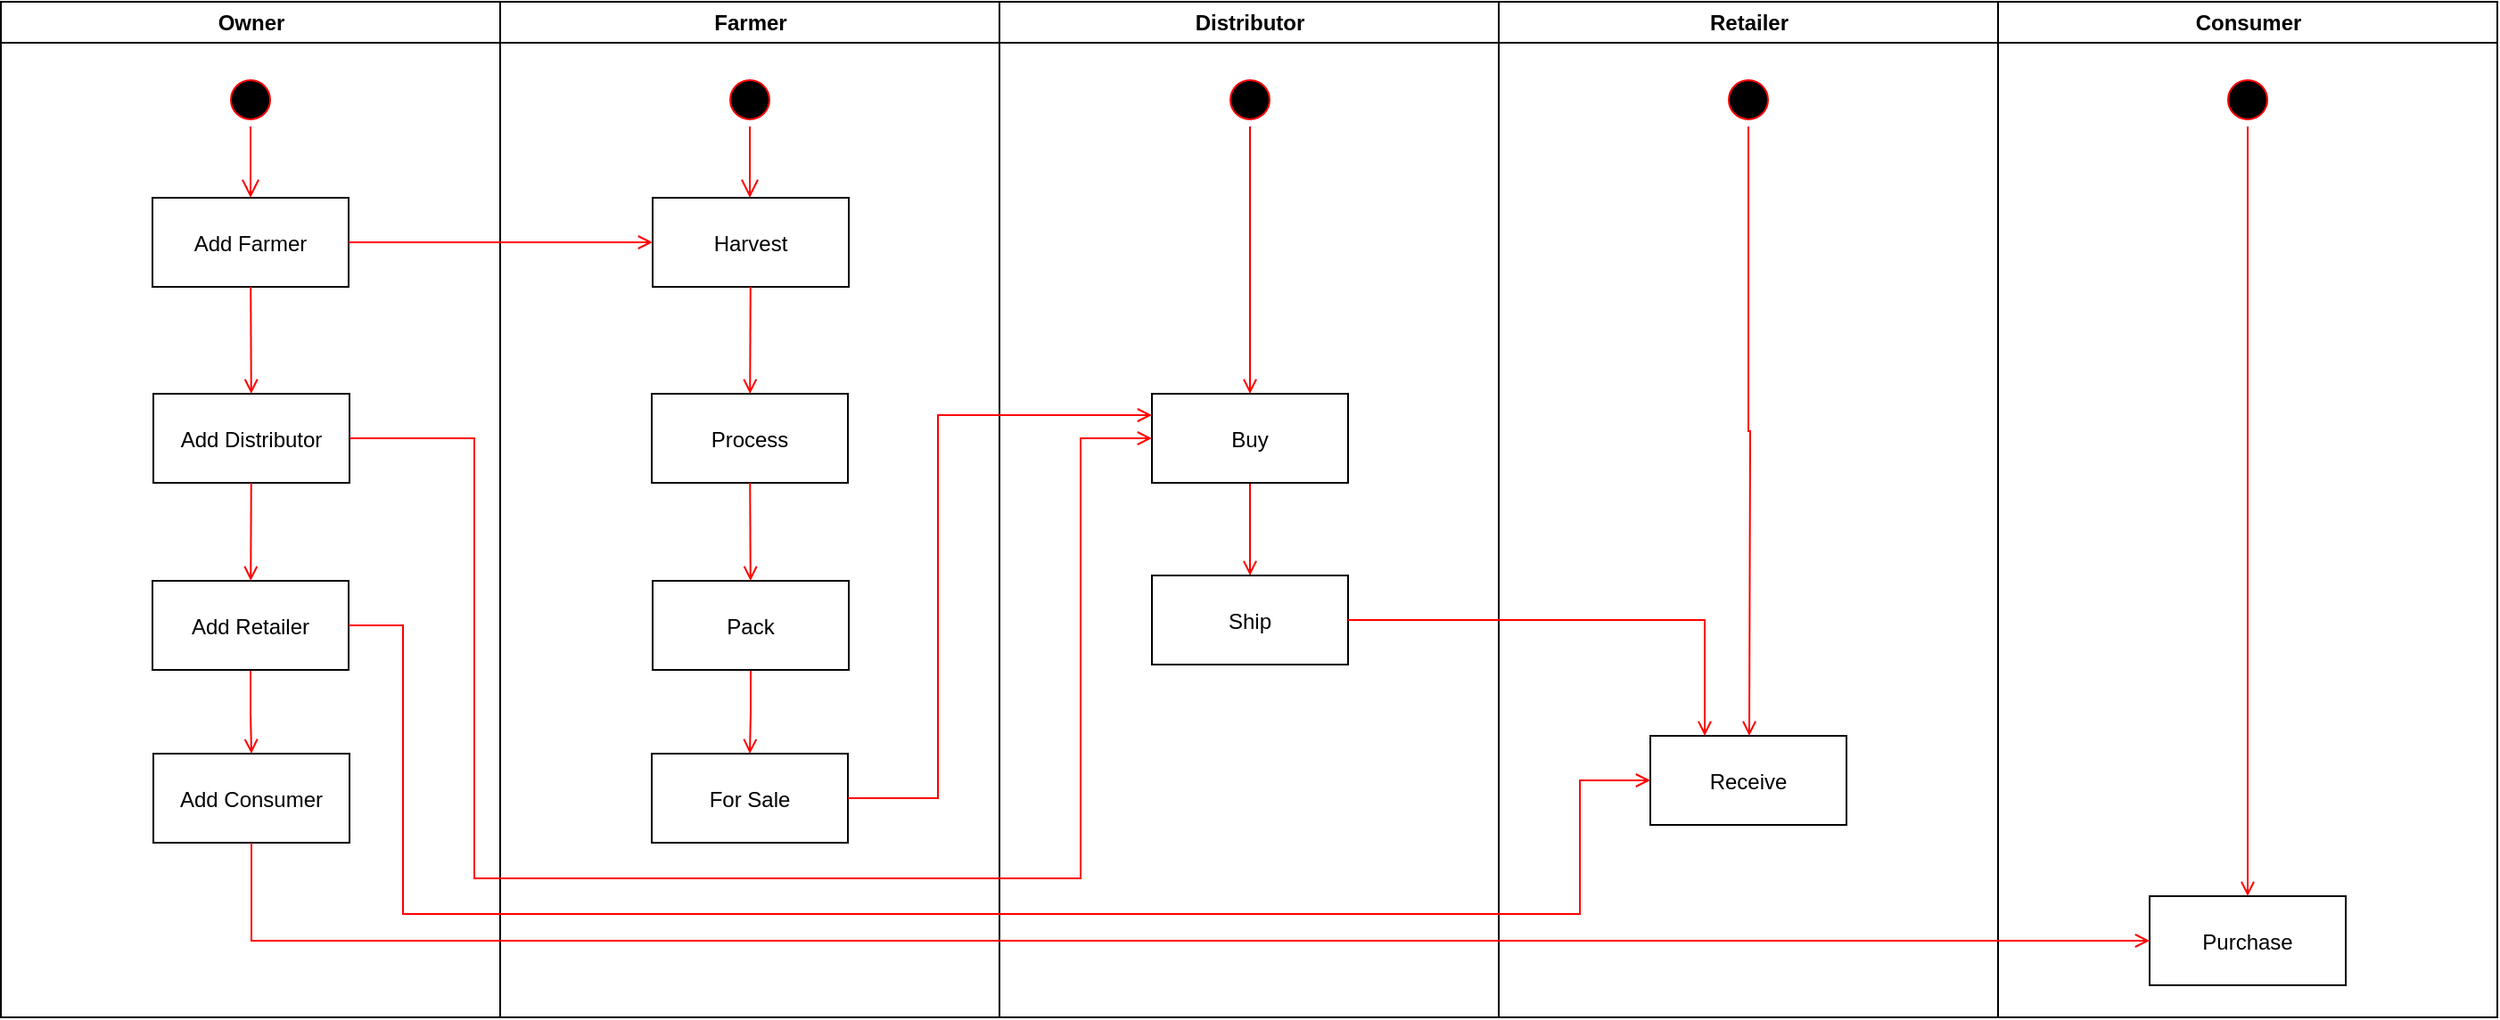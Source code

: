 <mxfile version="13.0.3" type="device"><diagram name="Page-1" id="e7e014a7-5840-1c2e-5031-d8a46d1fe8dd"><mxGraphModel dx="2866" dy="977" grid="1" gridSize="10" guides="1" tooltips="1" connect="1" arrows="1" fold="1" page="1" pageScale="1" pageWidth="1169" pageHeight="826" background="#ffffff" math="0" shadow="0"><root><mxCell id="0"/><mxCell id="1" parent="0"/><mxCell id="2" value="Farmer" style="swimlane;whiteSpace=wrap;startSize=23;" parent="1" vertex="1"><mxGeometry x="164.5" y="128" width="280" height="570" as="geometry"><mxRectangle x="164.5" y="128" width="80" height="23" as="alternateBounds"/></mxGeometry></mxCell><mxCell id="5" value="" style="ellipse;shape=startState;fillColor=#000000;strokeColor=#ff0000;" parent="2" vertex="1"><mxGeometry x="125" y="40" width="30" height="30" as="geometry"/></mxCell><mxCell id="6" value="" style="edgeStyle=elbowEdgeStyle;elbow=horizontal;verticalAlign=bottom;endArrow=open;endSize=8;strokeColor=#FF0000;endFill=1;rounded=0" parent="2" source="5" target="7" edge="1"><mxGeometry x="100" y="40" as="geometry"><mxPoint x="115" y="110" as="targetPoint"/></mxGeometry></mxCell><mxCell id="7" value="Harvest" style="" parent="2" vertex="1"><mxGeometry x="85.5" y="110" width="110" height="50" as="geometry"/></mxCell><mxCell id="8" value="Process" style="" parent="2" vertex="1"><mxGeometry x="85" y="220" width="110" height="50" as="geometry"/></mxCell><mxCell id="9" value="" style="endArrow=open;strokeColor=#FF0000;endFill=1;rounded=0" parent="2" source="7" target="8" edge="1"><mxGeometry relative="1" as="geometry"/></mxCell><mxCell id="TSFPwFGV8QO1oBjq1JG_-60" style="edgeStyle=orthogonalEdgeStyle;rounded=0;orthogonalLoop=1;jettySize=auto;html=1;exitX=0.5;exitY=1;exitDx=0;exitDy=0;entryX=0.5;entryY=0;entryDx=0;entryDy=0;endArrow=open;endFill=0;strokeColor=#FF0000;" parent="2" source="10" target="TSFPwFGV8QO1oBjq1JG_-59" edge="1"><mxGeometry relative="1" as="geometry"/></mxCell><mxCell id="10" value="Pack" style="" parent="2" vertex="1"><mxGeometry x="85.5" y="325" width="110" height="50" as="geometry"/></mxCell><mxCell id="11" value="" style="endArrow=open;strokeColor=#FF0000;endFill=1;rounded=0" parent="2" source="8" target="10" edge="1"><mxGeometry relative="1" as="geometry"/></mxCell><mxCell id="TSFPwFGV8QO1oBjq1JG_-59" value="For Sale" style="" parent="2" vertex="1"><mxGeometry x="85" y="422" width="110" height="50" as="geometry"/></mxCell><mxCell id="3" value="Distributor" style="swimlane;whiteSpace=wrap" parent="1" vertex="1"><mxGeometry x="444.5" y="128" width="280" height="570" as="geometry"/></mxCell><mxCell id="TSFPwFGV8QO1oBjq1JG_-72" style="edgeStyle=orthogonalEdgeStyle;rounded=0;orthogonalLoop=1;jettySize=auto;html=1;exitX=0.5;exitY=1;exitDx=0;exitDy=0;entryX=0.5;entryY=0;entryDx=0;entryDy=0;endArrow=open;endFill=0;strokeColor=#FF0000;" parent="3" source="13" target="TSFPwFGV8QO1oBjq1JG_-62" edge="1"><mxGeometry relative="1" as="geometry"/></mxCell><mxCell id="13" value="" style="ellipse;shape=startState;fillColor=#000000;strokeColor=#ff0000;" parent="3" vertex="1"><mxGeometry x="125.5" y="40" width="30" height="30" as="geometry"/></mxCell><mxCell id="TSFPwFGV8QO1oBjq1JG_-73" style="edgeStyle=orthogonalEdgeStyle;rounded=0;orthogonalLoop=1;jettySize=auto;html=1;exitX=0.5;exitY=1;exitDx=0;exitDy=0;entryX=0.5;entryY=0;entryDx=0;entryDy=0;endArrow=open;endFill=0;strokeColor=#FF0000;" parent="3" source="TSFPwFGV8QO1oBjq1JG_-62" target="TSFPwFGV8QO1oBjq1JG_-63" edge="1"><mxGeometry relative="1" as="geometry"/></mxCell><mxCell id="TSFPwFGV8QO1oBjq1JG_-62" value="Buy" style="" parent="3" vertex="1"><mxGeometry x="85.5" y="220" width="110" height="50" as="geometry"/></mxCell><mxCell id="TSFPwFGV8QO1oBjq1JG_-63" value="Ship" style="" parent="3" vertex="1"><mxGeometry x="85.5" y="322" width="110" height="50" as="geometry"/></mxCell><mxCell id="4" value="Retailer" style="swimlane;whiteSpace=wrap" parent="1" vertex="1"><mxGeometry x="724.5" y="128" width="280" height="570" as="geometry"/></mxCell><mxCell id="TSFPwFGV8QO1oBjq1JG_-65" value="Receive" style="" parent="4" vertex="1"><mxGeometry x="85" y="412" width="110" height="50" as="geometry"/></mxCell><mxCell id="TSFPwFGV8QO1oBjq1JG_-67" value="" style="ellipse;shape=startState;fillColor=#000000;strokeColor=#ff0000;" parent="4" vertex="1"><mxGeometry x="125" y="40" width="30" height="30" as="geometry"/></mxCell><mxCell id="TSFPwFGV8QO1oBjq1JG_-41" value="Consumer" style="swimlane;whiteSpace=wrap" parent="1" vertex="1"><mxGeometry x="1004.5" y="128" width="280" height="570" as="geometry"/></mxCell><mxCell id="TSFPwFGV8QO1oBjq1JG_-66" value="Purchase" style="" parent="TSFPwFGV8QO1oBjq1JG_-41" vertex="1"><mxGeometry x="85" y="502" width="110" height="50" as="geometry"/></mxCell><mxCell id="CcD1-ZmdXGulEzJW_R_1-18" style="edgeStyle=orthogonalEdgeStyle;rounded=0;orthogonalLoop=1;jettySize=auto;html=1;exitX=0.5;exitY=1;exitDx=0;exitDy=0;entryX=0.5;entryY=0;entryDx=0;entryDy=0;endArrow=open;endFill=0;strokeColor=#FF0000;" edge="1" parent="TSFPwFGV8QO1oBjq1JG_-41" source="TSFPwFGV8QO1oBjq1JG_-68" target="TSFPwFGV8QO1oBjq1JG_-66"><mxGeometry relative="1" as="geometry"/></mxCell><mxCell id="TSFPwFGV8QO1oBjq1JG_-68" value="" style="ellipse;shape=startState;fillColor=#000000;strokeColor=#ff0000;" parent="TSFPwFGV8QO1oBjq1JG_-41" vertex="1"><mxGeometry x="125" y="40" width="30" height="30" as="geometry"/></mxCell><mxCell id="TSFPwFGV8QO1oBjq1JG_-47" value="Owner" style="swimlane;whiteSpace=wrap;startSize=23;" parent="1" vertex="1"><mxGeometry x="-115.5" y="128" width="280" height="570" as="geometry"><mxRectangle x="164.5" y="128" width="80" height="23" as="alternateBounds"/></mxGeometry></mxCell><mxCell id="TSFPwFGV8QO1oBjq1JG_-48" value="" style="ellipse;shape=startState;fillColor=#000000;strokeColor=#ff0000;" parent="TSFPwFGV8QO1oBjq1JG_-47" vertex="1"><mxGeometry x="125" y="40" width="30" height="30" as="geometry"/></mxCell><mxCell id="TSFPwFGV8QO1oBjq1JG_-49" value="" style="edgeStyle=elbowEdgeStyle;elbow=horizontal;verticalAlign=bottom;endArrow=open;endSize=8;strokeColor=#FF0000;endFill=1;rounded=0" parent="TSFPwFGV8QO1oBjq1JG_-47" source="TSFPwFGV8QO1oBjq1JG_-48" target="TSFPwFGV8QO1oBjq1JG_-50" edge="1"><mxGeometry x="100" y="40" as="geometry"><mxPoint x="115" y="110" as="targetPoint"/></mxGeometry></mxCell><mxCell id="TSFPwFGV8QO1oBjq1JG_-50" value="Add Farmer" style="" parent="TSFPwFGV8QO1oBjq1JG_-47" vertex="1"><mxGeometry x="85" y="110" width="110" height="50" as="geometry"/></mxCell><mxCell id="TSFPwFGV8QO1oBjq1JG_-51" value="Add Distributor" style="" parent="TSFPwFGV8QO1oBjq1JG_-47" vertex="1"><mxGeometry x="85.5" y="220" width="110" height="50" as="geometry"/></mxCell><mxCell id="TSFPwFGV8QO1oBjq1JG_-52" value="" style="endArrow=open;strokeColor=#FF0000;endFill=1;rounded=0" parent="TSFPwFGV8QO1oBjq1JG_-47" source="TSFPwFGV8QO1oBjq1JG_-50" target="TSFPwFGV8QO1oBjq1JG_-51" edge="1"><mxGeometry relative="1" as="geometry"/></mxCell><mxCell id="TSFPwFGV8QO1oBjq1JG_-57" style="edgeStyle=orthogonalEdgeStyle;rounded=0;orthogonalLoop=1;jettySize=auto;html=1;exitX=0.5;exitY=1;exitDx=0;exitDy=0;entryX=0.5;entryY=0;entryDx=0;entryDy=0;fillColor=#f8cecc;strokeColor=#FF0000;endArrow=open;endFill=0;" parent="TSFPwFGV8QO1oBjq1JG_-47" source="TSFPwFGV8QO1oBjq1JG_-53" target="TSFPwFGV8QO1oBjq1JG_-55" edge="1"><mxGeometry relative="1" as="geometry"/></mxCell><mxCell id="TSFPwFGV8QO1oBjq1JG_-53" value="Add Retailer" style="" parent="TSFPwFGV8QO1oBjq1JG_-47" vertex="1"><mxGeometry x="85" y="325" width="110" height="50" as="geometry"/></mxCell><mxCell id="TSFPwFGV8QO1oBjq1JG_-54" value="" style="endArrow=open;strokeColor=#FF0000;endFill=1;rounded=0" parent="TSFPwFGV8QO1oBjq1JG_-47" source="TSFPwFGV8QO1oBjq1JG_-51" target="TSFPwFGV8QO1oBjq1JG_-53" edge="1"><mxGeometry relative="1" as="geometry"/></mxCell><mxCell id="TSFPwFGV8QO1oBjq1JG_-55" value="Add Consumer" style="" parent="TSFPwFGV8QO1oBjq1JG_-47" vertex="1"><mxGeometry x="85.5" y="422" width="110" height="50" as="geometry"/></mxCell><mxCell id="TSFPwFGV8QO1oBjq1JG_-58" style="edgeStyle=orthogonalEdgeStyle;rounded=0;orthogonalLoop=1;jettySize=auto;html=1;exitX=1;exitY=0.5;exitDx=0;exitDy=0;entryX=0;entryY=0.5;entryDx=0;entryDy=0;endArrow=open;endFill=0;strokeColor=#FF0000;" parent="1" source="TSFPwFGV8QO1oBjq1JG_-50" target="7" edge="1"><mxGeometry relative="1" as="geometry"/></mxCell><mxCell id="TSFPwFGV8QO1oBjq1JG_-71" style="edgeStyle=orthogonalEdgeStyle;rounded=0;orthogonalLoop=1;jettySize=auto;html=1;exitX=1;exitY=0.5;exitDx=0;exitDy=0;entryX=0;entryY=0.5;entryDx=0;entryDy=0;endArrow=open;endFill=0;strokeColor=#FF0000;" parent="1" source="TSFPwFGV8QO1oBjq1JG_-51" target="TSFPwFGV8QO1oBjq1JG_-62" edge="1"><mxGeometry relative="1" as="geometry"><Array as="points"><mxPoint x="150" y="373"/><mxPoint x="150" y="620"/><mxPoint x="490" y="620"/><mxPoint x="490" y="373"/></Array></mxGeometry></mxCell><mxCell id="TSFPwFGV8QO1oBjq1JG_-74" style="edgeStyle=orthogonalEdgeStyle;rounded=0;orthogonalLoop=1;jettySize=auto;html=1;exitX=1;exitY=0.5;exitDx=0;exitDy=0;endArrow=open;endFill=0;strokeColor=#FF0000;" parent="1" source="TSFPwFGV8QO1oBjq1JG_-59" edge="1"><mxGeometry relative="1" as="geometry"><Array as="points"><mxPoint x="410" y="575"/><mxPoint x="410" y="360"/><mxPoint x="530" y="360"/></Array><mxPoint x="530" y="360" as="targetPoint"/></mxGeometry></mxCell><mxCell id="CcD1-ZmdXGulEzJW_R_1-13" style="edgeStyle=orthogonalEdgeStyle;rounded=0;orthogonalLoop=1;jettySize=auto;html=1;exitX=1;exitY=0.5;exitDx=0;exitDy=0;entryX=0;entryY=0.5;entryDx=0;entryDy=0;strokeColor=#FF0000;endArrow=open;endFill=0;" edge="1" parent="1" source="TSFPwFGV8QO1oBjq1JG_-53" target="TSFPwFGV8QO1oBjq1JG_-65"><mxGeometry relative="1" as="geometry"><Array as="points"><mxPoint x="110" y="478"/><mxPoint x="110" y="640"/><mxPoint x="770" y="640"/><mxPoint x="770" y="565"/></Array></mxGeometry></mxCell><mxCell id="CcD1-ZmdXGulEzJW_R_1-15" style="edgeStyle=orthogonalEdgeStyle;rounded=0;orthogonalLoop=1;jettySize=auto;html=1;exitX=1;exitY=0.5;exitDx=0;exitDy=0;endArrow=open;endFill=0;strokeColor=#FF0000;" edge="1" parent="1" source="TSFPwFGV8QO1oBjq1JG_-63"><mxGeometry relative="1" as="geometry"><mxPoint x="840" y="540" as="targetPoint"/><Array as="points"><mxPoint x="840" y="475"/><mxPoint x="840" y="540"/></Array></mxGeometry></mxCell><mxCell id="CcD1-ZmdXGulEzJW_R_1-16" style="edgeStyle=orthogonalEdgeStyle;rounded=0;orthogonalLoop=1;jettySize=auto;html=1;exitX=0.5;exitY=1;exitDx=0;exitDy=0;entryX=0;entryY=0.5;entryDx=0;entryDy=0;endArrow=open;endFill=0;strokeColor=#FF0000;" edge="1" parent="1" source="TSFPwFGV8QO1oBjq1JG_-55" target="TSFPwFGV8QO1oBjq1JG_-66"><mxGeometry relative="1" as="geometry"/></mxCell><mxCell id="CcD1-ZmdXGulEzJW_R_1-17" style="edgeStyle=orthogonalEdgeStyle;rounded=0;orthogonalLoop=1;jettySize=auto;html=1;exitX=0.5;exitY=1;exitDx=0;exitDy=0;endArrow=open;endFill=0;strokeColor=#FF0000;" edge="1" parent="1" source="TSFPwFGV8QO1oBjq1JG_-67"><mxGeometry relative="1" as="geometry"><mxPoint x="865" y="540" as="targetPoint"/></mxGeometry></mxCell></root></mxGraphModel></diagram></mxfile>